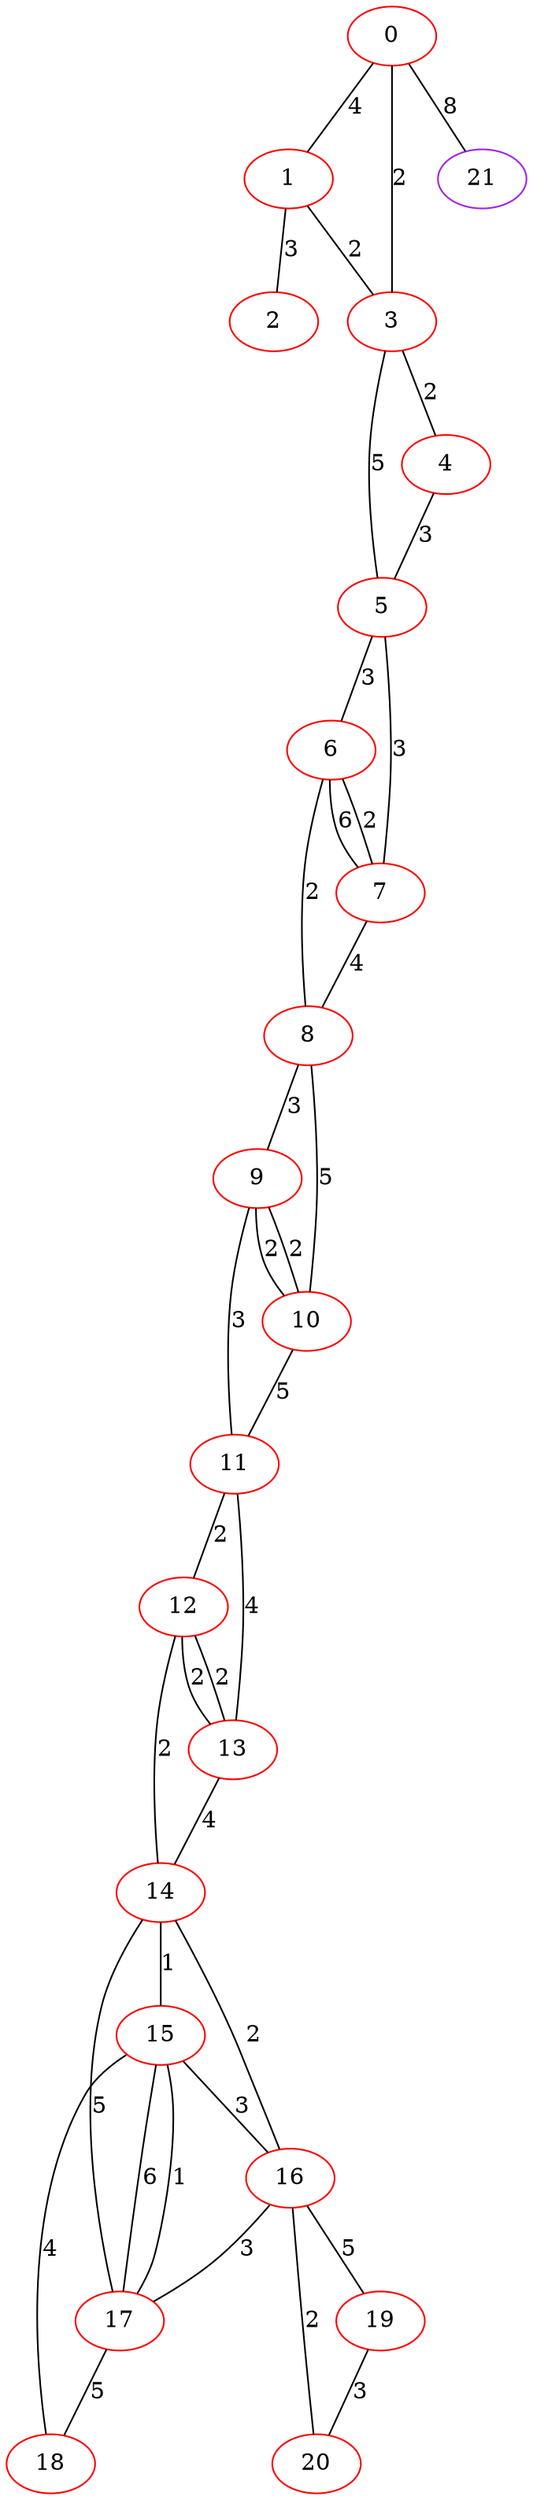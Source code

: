 graph "" {
0 [color=red, weight=1];
1 [color=red, weight=1];
2 [color=red, weight=1];
3 [color=red, weight=1];
4 [color=red, weight=1];
5 [color=red, weight=1];
6 [color=red, weight=1];
7 [color=red, weight=1];
8 [color=red, weight=1];
9 [color=red, weight=1];
10 [color=red, weight=1];
11 [color=red, weight=1];
12 [color=red, weight=1];
13 [color=red, weight=1];
14 [color=red, weight=1];
15 [color=red, weight=1];
16 [color=red, weight=1];
17 [color=red, weight=1];
18 [color=red, weight=1];
19 [color=red, weight=1];
20 [color=red, weight=1];
21 [color=purple, weight=4];
0 -- 1  [key=0, label=4];
0 -- 3  [key=0, label=2];
0 -- 21  [key=0, label=8];
1 -- 2  [key=0, label=3];
1 -- 3  [key=0, label=2];
3 -- 4  [key=0, label=2];
3 -- 5  [key=0, label=5];
4 -- 5  [key=0, label=3];
5 -- 6  [key=0, label=3];
5 -- 7  [key=0, label=3];
6 -- 8  [key=0, label=2];
6 -- 7  [key=0, label=6];
6 -- 7  [key=1, label=2];
7 -- 8  [key=0, label=4];
8 -- 9  [key=0, label=3];
8 -- 10  [key=0, label=5];
9 -- 10  [key=0, label=2];
9 -- 10  [key=1, label=2];
9 -- 11  [key=0, label=3];
10 -- 11  [key=0, label=5];
11 -- 12  [key=0, label=2];
11 -- 13  [key=0, label=4];
12 -- 13  [key=0, label=2];
12 -- 13  [key=1, label=2];
12 -- 14  [key=0, label=2];
13 -- 14  [key=0, label=4];
14 -- 16  [key=0, label=2];
14 -- 17  [key=0, label=5];
14 -- 15  [key=0, label=1];
15 -- 16  [key=0, label=3];
15 -- 17  [key=0, label=6];
15 -- 17  [key=1, label=1];
15 -- 18  [key=0, label=4];
16 -- 17  [key=0, label=3];
16 -- 19  [key=0, label=5];
16 -- 20  [key=0, label=2];
17 -- 18  [key=0, label=5];
19 -- 20  [key=0, label=3];
}
